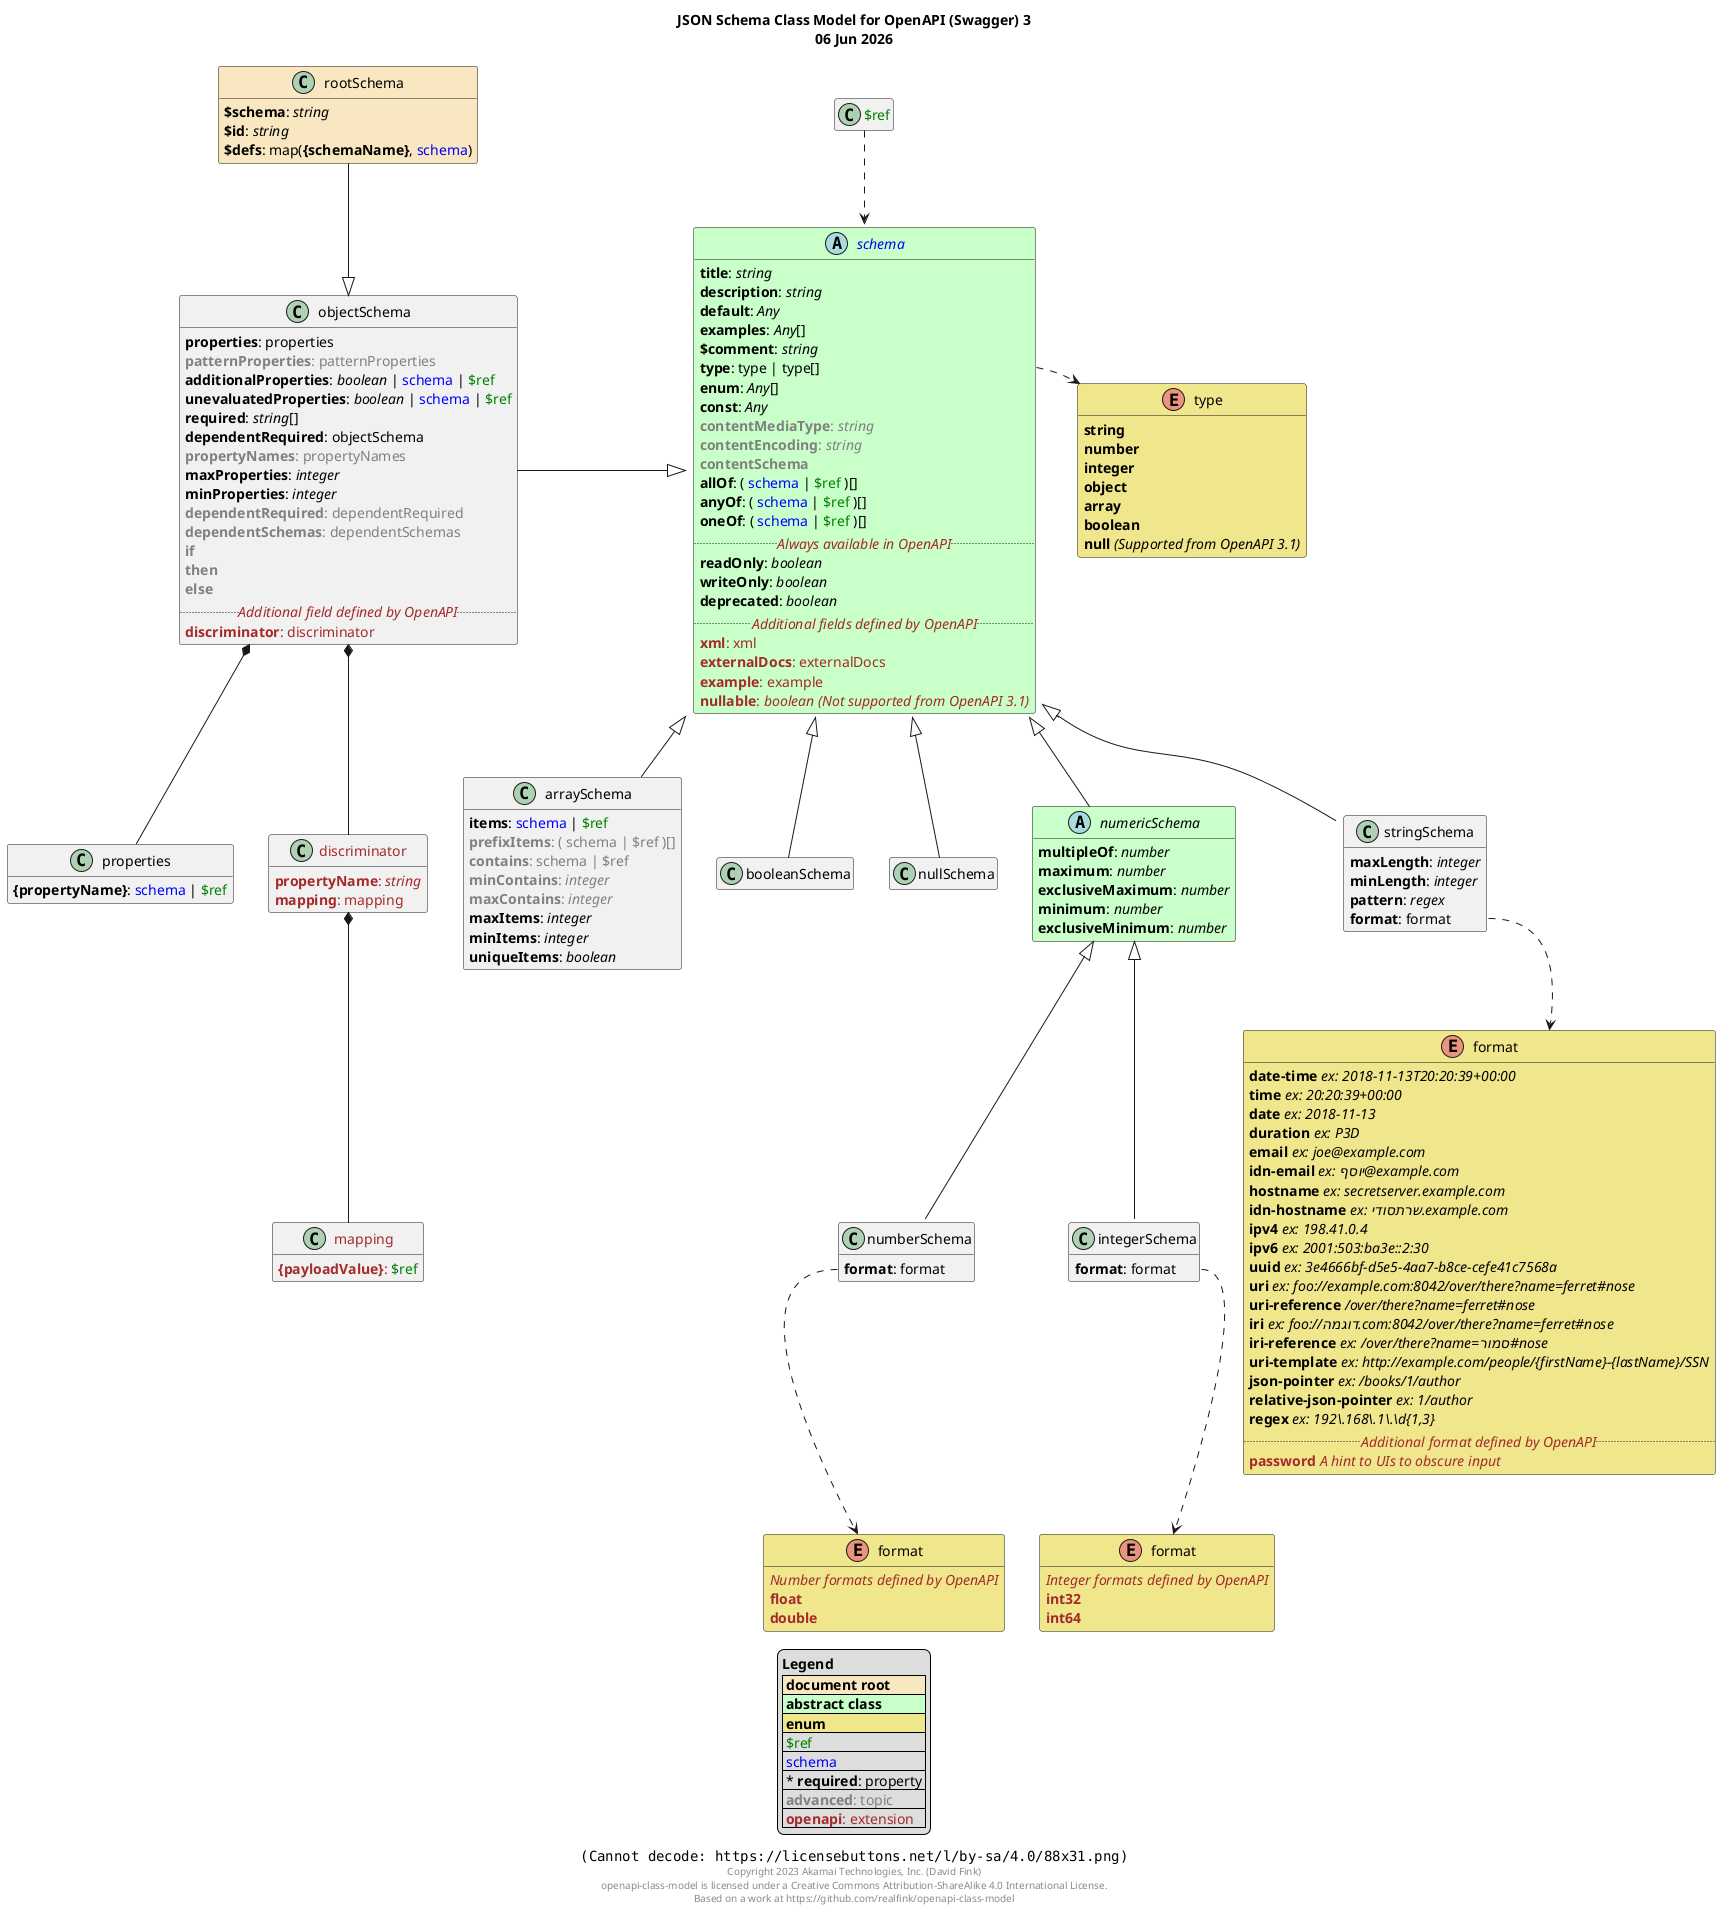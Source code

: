 ' openapi-class-model
' Copyright 2023 Akamai Technologies, Inc.

' This work is licensed under the Creative Commons
' Attribution-ShareAlike 4.0 International License.
' To view a copy of this license, visit
' http://creativecommons.org/licenses/by-sa/4.0/
' or send a letter to Creative Commons, PO Box 1866,
' Mountain View, CA 94042, USA.

' Unless required by applicable law or agreed to in
' writing, software distributed under the License is
' distributed on an "AS IS" BASIS, WITHOUT WARRANTIES OR
' CONDITIONS OF ANY KIND, either express or implied.
' See the License for the specific language governing
' permissions and limitations under the License.

@startuml

hide empty members

!define ENUM #Khaki
!define ROOT #STRATEGY
!define ABSTRACT #TECHNOLOGY
!define SCHEMA <color:blue>schema</color>
!define REF <color:green>$ref</color>
!define OPENAPI color:Brown
!define ADVANCED color:gray
!define ANY //Any//
!define STRING //string//
!define INTEGER //integer//
!define NUMBER //number//
!define BOOLEAN //boolean//

title JSON Schema Class Model for OpenAPI (Swagger) 3\n%date("dd MMM yyyy")

class rootSchema ROOT {
  **$schema**: STRING
  **$id**: STRING
  {field} **$defs**: map(**{schemaName}**, SCHEMA)
}

class "REF" as ref {
}

abstract class "SCHEMA" as schema ABSTRACT {
  **title**: STRING
  **description**: STRING
  **default**: ANY
  **examples**: ANY[]
  **$comment**: STRING
  **type**: type | type[]
  **enum**: ANY[]
  **const**: ANY
  <ADVANCED>**contentMediaType**: STRING
  <ADVANCED>**contentEncoding**: STRING
  <ADVANCED>**contentSchema**
  {field} **allOf**: ( SCHEMA | REF )[]
  {field} **anyOf**: ( SCHEMA | REF )[]
  {field} **oneOf**: ( SCHEMA | REF )[]
  .. <OPENAPI>//Always available in OpenAPI// ..
  {field} **readOnly**: BOOLEAN
  {field} **writeOnly**: BOOLEAN
  {field} **deprecated**: BOOLEAN
  .. <OPENAPI>//Additional fields defined by OpenAPI// ..
  <OPENAPI>**xml**: xml
  <OPENAPI>**externalDocs**: externalDocs
  <OPENAPI>**example**: example
  <OPENAPI>{field} **nullable**: BOOLEAN //(Not supported from OpenAPI 3.1)//
}

enum "type" as schemaType ENUM {
  **string**
  **number**
  **integer**
  **object**
  **array**
  **boolean**
  {field} **null** //(Supported from OpenAPI 3.1)//
}

class stringSchema {
  **maxLength**: INTEGER
  **minLength**: INTEGER
  **pattern**: //regex//
  **format**: format
}

enum "format" as formatType ENUM {
  **date-time** //ex: 2018-11-13T20:20:39+00:00//
  **time** //ex: 20:20:39+00:00//
  **date** //ex: 2018-11-13//
  **duration** //ex: P3D//
  **email** //ex: joe@example.com//
  **idn-email** //ex: יוסף@example.com//
  **hostname** //ex: secretserver.example.com//
  **idn-hostname** //ex: שרתסודי.example.com//
  **ipv4** //ex: 198.41.0.4//
  **ipv6** //ex: 2001:503:ba3e::2:30//
  **uuid** //ex: 3e4666bf-d5e5-4aa7-b8ce-cefe41c7568a//
  **uri** //ex: foo:~//example.com:8042/over/there?name=ferret#nose//
  **uri-reference** ///over/there?name=ferret#nose//
  **iri** //ex: foo:~//דוגמה.com:8042/over/there?name=ferret#nose//
  **iri-reference** //ex: /over/there?name=סמור#nose//
  **uri-template** //ex: http:~//example.com/people/{firstName}-{lastName}/SSN//
  **json-pointer** //ex: /books/1/author//
  **relative-json-pointer** //ex: 1/author//
  **regex** //ex: 192\.168\.1\.\d{1,3}//
  .. <OPENAPI>//Additional format defined by OpenAPI// ..
  <OPENAPI>**password** //A hint to UIs to obscure input//
}

enum "format" as numberFormatType ENUM {
  <OPENAPI>//Number formats defined by OpenAPI//
  <OPENAPI>**float**
  <OPENAPI>**double**
}

enum "format" as integerFormatType ENUM {
  <OPENAPI>//Integer formats defined by OpenAPI//
  <OPENAPI>**int32**
  <OPENAPI>**int64**
}

abstract class numericSchema ABSTRACT {
  **multipleOf**: NUMBER
  **maximum**: NUMBER
  **exclusiveMaximum**: NUMBER
  **minimum**: NUMBER
  **exclusiveMinimum**: NUMBER
}

class numberSchema {
  **format**: format
}

class integerSchema {
  **format**: format
}

class objectSchema {
  **properties**: properties
  <ADVANCED>**patternProperties**: patternProperties
  **additionalProperties**: BOOLEAN | SCHEMA | REF
  **unevaluatedProperties**: BOOLEAN | SCHEMA | REF
  **required**: STRING[]
  **dependentRequired**: objectSchema
  <ADVANCED>**propertyNames**: propertyNames
  **maxProperties**: INTEGER
  **minProperties**: INTEGER
  <ADVANCED>**dependentRequired**: dependentRequired
  <ADVANCED>**dependentSchemas**: dependentSchemas
  <ADVANCED>**if**
  <ADVANCED>**then**
  <ADVANCED>**else**
  .. <OPENAPI>//Additional field defined by OpenAPI// ..
  <OPENAPI>**discriminator**: discriminator
}

class properties {
  **{propertyName}**: SCHEMA | REF
}

class "<OPENAPI>discriminator" as discriminator {
  <OPENAPI>**propertyName**: STRING
  <OPENAPI>**mapping**: mapping
}

class "<OPENAPI>mapping" as mapping {
  <OPENAPI>**{payloadValue}**: REF
}

class arraySchema {
  **items**: SCHEMA | REF
  {field} <ADVANCED>**prefixItems**: ( schema | $ref )[]
  <ADVANCED>**contains**: schema | $ref
  <ADVANCED>**minContains**: INTEGER
  <ADVANCED>**maxContains**: INTEGER
  **maxItems**: INTEGER
  **minItems**: INTEGER
  **uniqueItems**: BOOLEAN
}

class booleanSchema {
}

class nullSchema { 
}

legend
  **Legend**
  |<ROOT> **document root** |
  |<ABSTRACT> **abstract class**|
  |<ENUM> **enum**|
  | REF |
  | SCHEMA |
  | * **required**: property |
  | <ADVANCED>**advanced**: topic |
  | <OPENAPI>**openapi**: extension |
end legend

footer
<img:https://licensebuttons.net/l/by-sa/4.0/88x31.png>
Copyright 2023 Akamai Technologies, Inc. (David Fink)
openapi-class-model is licensed under a Creative Commons Attribution-ShareAlike 4.0 International License.
Based on a work at https://github.com/realfink/openapi-class-model
endfooter

rootSchema -d-|> objectSchema
ref .d.> schema
schema::type .r.> schemaType

stringSchema -u-|> schema
numericSchema -u-|> schema
integerSchema -u-|> numericSchema
numberSchema -u-|> numericSchema
objectSchema -r-|> schema
arraySchema -u-|> schema
booleanSchema -u-|> schema
nullSchema -u-|> schema

stringSchema::format .d.> formatType
objectSchema *-d- properties
objectSchema *-d- discriminator
discriminator *-d- mapping
integerSchema::format .d.> integerFormatType
numberSchema::format .d.> numberFormatType

@enduml